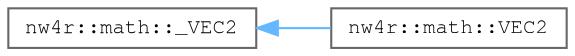 digraph "Graphical Class Hierarchy"
{
 // LATEX_PDF_SIZE
  bgcolor="transparent";
  edge [fontname=FreeMono,fontsize=10,labelfontname=FreeMono,labelfontsize=10];
  node [fontname=FreeMono,fontsize=10,shape=box,height=0.2,width=0.4];
  rankdir="LR";
  Node0 [label="nw4r::math::_VEC2",height=0.2,width=0.4,color="grey40", fillcolor="white", style="filled",URL="$structnw4r_1_1math_1_1___v_e_c2.html",tooltip=" "];
  Node0 -> Node1 [dir="back",color="steelblue1",style="solid"];
  Node1 [label="nw4r::math::VEC2",height=0.2,width=0.4,color="grey40", fillcolor="white", style="filled",URL="$structnw4r_1_1math_1_1_v_e_c2.html",tooltip=" "];
}

